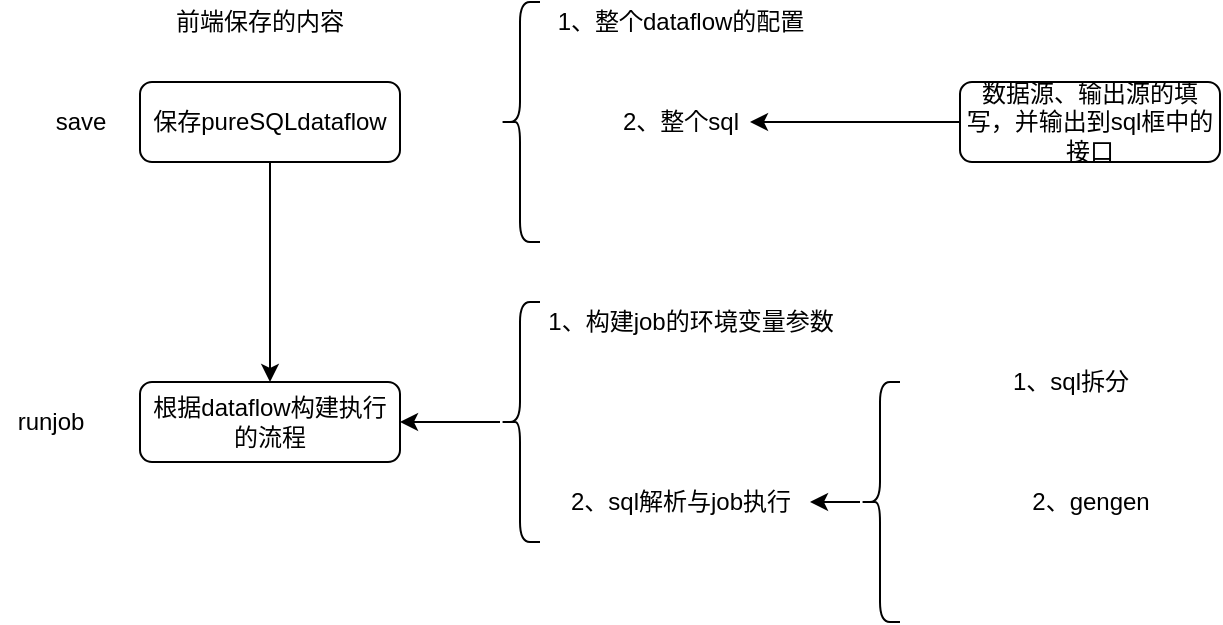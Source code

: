 <mxfile version="14.7.8" type="github">
  <diagram id="-L4U7Z0A7fKLkXoDf4Kx" name="Page-1">
    <mxGraphModel dx="1042" dy="567" grid="1" gridSize="10" guides="1" tooltips="1" connect="1" arrows="1" fold="1" page="1" pageScale="1" pageWidth="827" pageHeight="1169" math="0" shadow="0">
      <root>
        <mxCell id="0" />
        <mxCell id="1" parent="0" />
        <mxCell id="LaTO0p25xgsMGcaRmSat-6" value="" style="edgeStyle=orthogonalEdgeStyle;rounded=0;orthogonalLoop=1;jettySize=auto;html=1;" edge="1" parent="1" source="LaTO0p25xgsMGcaRmSat-1" target="LaTO0p25xgsMGcaRmSat-5">
          <mxGeometry relative="1" as="geometry" />
        </mxCell>
        <mxCell id="LaTO0p25xgsMGcaRmSat-1" value="保存pureSQLdataflow" style="rounded=1;whiteSpace=wrap;html=1;" vertex="1" parent="1">
          <mxGeometry x="110" y="220" width="130" height="40" as="geometry" />
        </mxCell>
        <mxCell id="LaTO0p25xgsMGcaRmSat-4" value="前端保存的内容" style="text;html=1;strokeColor=none;fillColor=none;align=center;verticalAlign=middle;whiteSpace=wrap;rounded=0;" vertex="1" parent="1">
          <mxGeometry x="100" y="180" width="140" height="20" as="geometry" />
        </mxCell>
        <mxCell id="LaTO0p25xgsMGcaRmSat-5" value="根据dataflow构建执行的流程" style="rounded=1;whiteSpace=wrap;html=1;" vertex="1" parent="1">
          <mxGeometry x="110" y="370" width="130" height="40" as="geometry" />
        </mxCell>
        <mxCell id="LaTO0p25xgsMGcaRmSat-7" value="" style="shape=curlyBracket;whiteSpace=wrap;html=1;rounded=1;" vertex="1" parent="1">
          <mxGeometry x="290" y="180" width="20" height="120" as="geometry" />
        </mxCell>
        <mxCell id="LaTO0p25xgsMGcaRmSat-8" value="1、整个dataflow的配置" style="text;html=1;align=center;verticalAlign=middle;resizable=0;points=[];autosize=1;strokeColor=none;" vertex="1" parent="1">
          <mxGeometry x="310" y="180" width="140" height="20" as="geometry" />
        </mxCell>
        <mxCell id="LaTO0p25xgsMGcaRmSat-9" value="2、整个sql" style="text;html=1;align=center;verticalAlign=middle;resizable=0;points=[];autosize=1;strokeColor=none;" vertex="1" parent="1">
          <mxGeometry x="345" y="230" width="70" height="20" as="geometry" />
        </mxCell>
        <mxCell id="LaTO0p25xgsMGcaRmSat-11" value="" style="edgeStyle=orthogonalEdgeStyle;rounded=0;orthogonalLoop=1;jettySize=auto;html=1;" edge="1" parent="1" source="LaTO0p25xgsMGcaRmSat-10" target="LaTO0p25xgsMGcaRmSat-9">
          <mxGeometry relative="1" as="geometry" />
        </mxCell>
        <mxCell id="LaTO0p25xgsMGcaRmSat-10" value="数据源、输出源的填写，并输出到sql框中的接口" style="rounded=1;whiteSpace=wrap;html=1;" vertex="1" parent="1">
          <mxGeometry x="520" y="220" width="130" height="40" as="geometry" />
        </mxCell>
        <mxCell id="LaTO0p25xgsMGcaRmSat-12" value="save" style="text;html=1;align=center;verticalAlign=middle;resizable=0;points=[];autosize=1;strokeColor=none;" vertex="1" parent="1">
          <mxGeometry x="60" y="230" width="40" height="20" as="geometry" />
        </mxCell>
        <mxCell id="LaTO0p25xgsMGcaRmSat-13" value="runjob" style="text;html=1;align=center;verticalAlign=middle;resizable=0;points=[];autosize=1;strokeColor=none;" vertex="1" parent="1">
          <mxGeometry x="40" y="380" width="50" height="20" as="geometry" />
        </mxCell>
        <mxCell id="LaTO0p25xgsMGcaRmSat-16" value="" style="edgeStyle=orthogonalEdgeStyle;rounded=0;orthogonalLoop=1;jettySize=auto;html=1;" edge="1" parent="1" source="LaTO0p25xgsMGcaRmSat-14" target="LaTO0p25xgsMGcaRmSat-5">
          <mxGeometry relative="1" as="geometry" />
        </mxCell>
        <mxCell id="LaTO0p25xgsMGcaRmSat-14" value="" style="shape=curlyBracket;whiteSpace=wrap;html=1;rounded=1;" vertex="1" parent="1">
          <mxGeometry x="290" y="330" width="20" height="120" as="geometry" />
        </mxCell>
        <mxCell id="LaTO0p25xgsMGcaRmSat-15" value="2、sql解析与job执行" style="text;html=1;align=center;verticalAlign=middle;resizable=0;points=[];autosize=1;strokeColor=none;" vertex="1" parent="1">
          <mxGeometry x="315" y="420" width="130" height="20" as="geometry" />
        </mxCell>
        <mxCell id="LaTO0p25xgsMGcaRmSat-20" value="" style="edgeStyle=orthogonalEdgeStyle;rounded=0;orthogonalLoop=1;jettySize=auto;html=1;" edge="1" parent="1" source="LaTO0p25xgsMGcaRmSat-18" target="LaTO0p25xgsMGcaRmSat-15">
          <mxGeometry relative="1" as="geometry" />
        </mxCell>
        <mxCell id="LaTO0p25xgsMGcaRmSat-18" value="" style="shape=curlyBracket;whiteSpace=wrap;html=1;rounded=1;size=0.5;" vertex="1" parent="1">
          <mxGeometry x="470" y="370" width="20" height="120" as="geometry" />
        </mxCell>
        <mxCell id="LaTO0p25xgsMGcaRmSat-21" value="1、构建job的环境变量参数" style="text;html=1;align=center;verticalAlign=middle;resizable=0;points=[];autosize=1;strokeColor=none;" vertex="1" parent="1">
          <mxGeometry x="305" y="330" width="160" height="20" as="geometry" />
        </mxCell>
        <mxCell id="LaTO0p25xgsMGcaRmSat-22" value="1、sql拆分" style="text;html=1;align=center;verticalAlign=middle;resizable=0;points=[];autosize=1;strokeColor=none;" vertex="1" parent="1">
          <mxGeometry x="540" y="360" width="70" height="20" as="geometry" />
        </mxCell>
        <mxCell id="LaTO0p25xgsMGcaRmSat-23" value="2、gengen" style="text;html=1;align=center;verticalAlign=middle;resizable=0;points=[];autosize=1;strokeColor=none;" vertex="1" parent="1">
          <mxGeometry x="550" y="420" width="70" height="20" as="geometry" />
        </mxCell>
      </root>
    </mxGraphModel>
  </diagram>
</mxfile>
